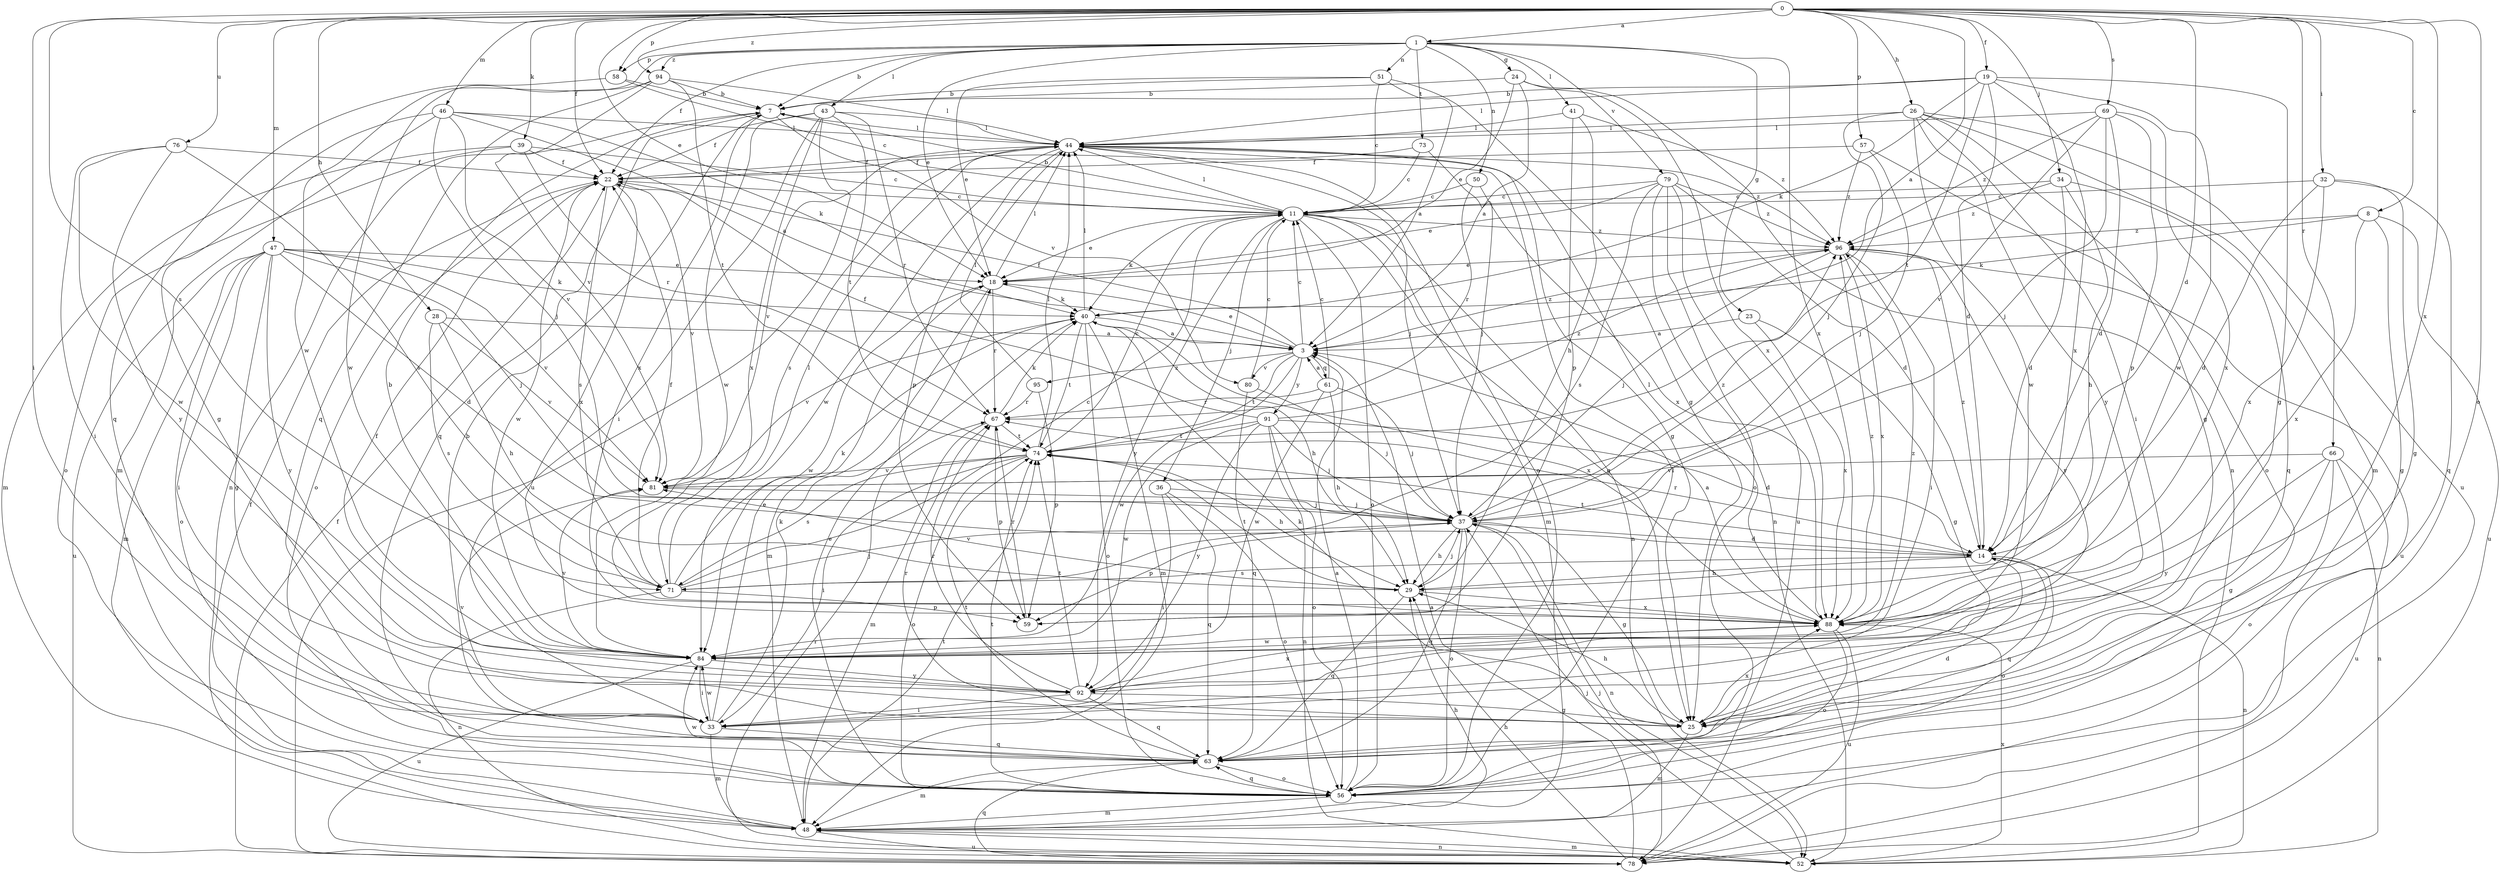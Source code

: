 strict digraph  {
0;
1;
3;
7;
8;
11;
14;
18;
19;
22;
23;
24;
25;
26;
28;
29;
32;
33;
34;
36;
37;
39;
40;
41;
43;
44;
46;
47;
48;
50;
51;
52;
56;
57;
58;
59;
61;
63;
66;
67;
69;
71;
73;
74;
76;
78;
79;
80;
81;
84;
88;
91;
92;
94;
95;
96;
0 -> 1  [label=a];
0 -> 3  [label=a];
0 -> 8  [label=c];
0 -> 14  [label=d];
0 -> 18  [label=e];
0 -> 19  [label=f];
0 -> 22  [label=f];
0 -> 26  [label=h];
0 -> 28  [label=h];
0 -> 32  [label=i];
0 -> 33  [label=i];
0 -> 34  [label=j];
0 -> 39  [label=k];
0 -> 46  [label=m];
0 -> 47  [label=m];
0 -> 56  [label=o];
0 -> 57  [label=p];
0 -> 58  [label=p];
0 -> 66  [label=r];
0 -> 69  [label=s];
0 -> 71  [label=s];
0 -> 76  [label=u];
0 -> 88  [label=x];
0 -> 94  [label=z];
1 -> 7  [label=b];
1 -> 18  [label=e];
1 -> 22  [label=f];
1 -> 23  [label=g];
1 -> 24  [label=g];
1 -> 41  [label=l];
1 -> 43  [label=l];
1 -> 50  [label=n];
1 -> 51  [label=n];
1 -> 58  [label=p];
1 -> 73  [label=t];
1 -> 79  [label=v];
1 -> 84  [label=w];
1 -> 88  [label=x];
1 -> 94  [label=z];
3 -> 11  [label=c];
3 -> 18  [label=e];
3 -> 22  [label=f];
3 -> 61  [label=q];
3 -> 74  [label=t];
3 -> 80  [label=v];
3 -> 84  [label=w];
3 -> 91  [label=y];
3 -> 95  [label=z];
3 -> 96  [label=z];
7 -> 44  [label=l];
7 -> 52  [label=n];
7 -> 63  [label=q];
7 -> 80  [label=v];
7 -> 88  [label=x];
8 -> 25  [label=g];
8 -> 40  [label=k];
8 -> 78  [label=u];
8 -> 88  [label=x];
8 -> 96  [label=z];
11 -> 7  [label=b];
11 -> 18  [label=e];
11 -> 25  [label=g];
11 -> 36  [label=j];
11 -> 40  [label=k];
11 -> 44  [label=l];
11 -> 48  [label=m];
11 -> 52  [label=n];
11 -> 56  [label=o];
11 -> 92  [label=y];
11 -> 96  [label=z];
14 -> 29  [label=h];
14 -> 52  [label=n];
14 -> 56  [label=o];
14 -> 63  [label=q];
14 -> 67  [label=r];
14 -> 71  [label=s];
14 -> 74  [label=t];
14 -> 96  [label=z];
18 -> 40  [label=k];
18 -> 44  [label=l];
18 -> 48  [label=m];
18 -> 67  [label=r];
18 -> 84  [label=w];
19 -> 7  [label=b];
19 -> 14  [label=d];
19 -> 25  [label=g];
19 -> 40  [label=k];
19 -> 44  [label=l];
19 -> 74  [label=t];
19 -> 84  [label=w];
19 -> 88  [label=x];
22 -> 11  [label=c];
22 -> 56  [label=o];
22 -> 71  [label=s];
22 -> 81  [label=v];
22 -> 84  [label=w];
22 -> 88  [label=x];
23 -> 3  [label=a];
23 -> 25  [label=g];
23 -> 88  [label=x];
24 -> 3  [label=a];
24 -> 7  [label=b];
24 -> 18  [label=e];
24 -> 52  [label=n];
24 -> 88  [label=x];
25 -> 29  [label=h];
25 -> 40  [label=k];
25 -> 48  [label=m];
25 -> 67  [label=r];
25 -> 88  [label=x];
26 -> 25  [label=g];
26 -> 33  [label=i];
26 -> 37  [label=j];
26 -> 44  [label=l];
26 -> 48  [label=m];
26 -> 78  [label=u];
26 -> 84  [label=w];
26 -> 92  [label=y];
28 -> 3  [label=a];
28 -> 29  [label=h];
28 -> 71  [label=s];
28 -> 81  [label=v];
29 -> 37  [label=j];
29 -> 63  [label=q];
29 -> 74  [label=t];
29 -> 81  [label=v];
29 -> 88  [label=x];
32 -> 11  [label=c];
32 -> 14  [label=d];
32 -> 25  [label=g];
32 -> 63  [label=q];
32 -> 88  [label=x];
33 -> 18  [label=e];
33 -> 40  [label=k];
33 -> 48  [label=m];
33 -> 63  [label=q];
33 -> 81  [label=v];
33 -> 84  [label=w];
34 -> 11  [label=c];
34 -> 14  [label=d];
34 -> 29  [label=h];
34 -> 63  [label=q];
34 -> 96  [label=z];
36 -> 33  [label=i];
36 -> 37  [label=j];
36 -> 56  [label=o];
36 -> 63  [label=q];
37 -> 14  [label=d];
37 -> 25  [label=g];
37 -> 29  [label=h];
37 -> 52  [label=n];
37 -> 56  [label=o];
37 -> 59  [label=p];
37 -> 63  [label=q];
37 -> 96  [label=z];
39 -> 11  [label=c];
39 -> 22  [label=f];
39 -> 48  [label=m];
39 -> 56  [label=o];
39 -> 67  [label=r];
40 -> 3  [label=a];
40 -> 29  [label=h];
40 -> 44  [label=l];
40 -> 48  [label=m];
40 -> 56  [label=o];
40 -> 74  [label=t];
40 -> 81  [label=v];
40 -> 88  [label=x];
41 -> 29  [label=h];
41 -> 44  [label=l];
41 -> 59  [label=p];
41 -> 96  [label=z];
43 -> 22  [label=f];
43 -> 33  [label=i];
43 -> 44  [label=l];
43 -> 67  [label=r];
43 -> 74  [label=t];
43 -> 78  [label=u];
43 -> 84  [label=w];
43 -> 88  [label=x];
44 -> 22  [label=f];
44 -> 25  [label=g];
44 -> 37  [label=j];
44 -> 56  [label=o];
44 -> 59  [label=p];
44 -> 71  [label=s];
44 -> 81  [label=v];
44 -> 84  [label=w];
44 -> 96  [label=z];
46 -> 3  [label=a];
46 -> 25  [label=g];
46 -> 37  [label=j];
46 -> 40  [label=k];
46 -> 44  [label=l];
46 -> 48  [label=m];
46 -> 81  [label=v];
47 -> 14  [label=d];
47 -> 18  [label=e];
47 -> 25  [label=g];
47 -> 33  [label=i];
47 -> 37  [label=j];
47 -> 40  [label=k];
47 -> 48  [label=m];
47 -> 56  [label=o];
47 -> 78  [label=u];
47 -> 81  [label=v];
47 -> 92  [label=y];
48 -> 22  [label=f];
48 -> 29  [label=h];
48 -> 52  [label=n];
48 -> 74  [label=t];
48 -> 78  [label=u];
50 -> 11  [label=c];
50 -> 67  [label=r];
50 -> 88  [label=x];
51 -> 3  [label=a];
51 -> 7  [label=b];
51 -> 11  [label=c];
51 -> 18  [label=e];
51 -> 25  [label=g];
52 -> 37  [label=j];
52 -> 48  [label=m];
52 -> 67  [label=r];
52 -> 88  [label=x];
56 -> 3  [label=a];
56 -> 18  [label=e];
56 -> 44  [label=l];
56 -> 48  [label=m];
56 -> 63  [label=q];
56 -> 74  [label=t];
56 -> 84  [label=w];
57 -> 22  [label=f];
57 -> 37  [label=j];
57 -> 56  [label=o];
57 -> 96  [label=z];
58 -> 7  [label=b];
58 -> 11  [label=c];
58 -> 63  [label=q];
59 -> 67  [label=r];
61 -> 3  [label=a];
61 -> 11  [label=c];
61 -> 29  [label=h];
61 -> 37  [label=j];
61 -> 67  [label=r];
61 -> 84  [label=w];
63 -> 7  [label=b];
63 -> 14  [label=d];
63 -> 48  [label=m];
63 -> 56  [label=o];
63 -> 74  [label=t];
66 -> 25  [label=g];
66 -> 52  [label=n];
66 -> 56  [label=o];
66 -> 78  [label=u];
66 -> 81  [label=v];
66 -> 92  [label=y];
67 -> 40  [label=k];
67 -> 48  [label=m];
67 -> 59  [label=p];
67 -> 74  [label=t];
69 -> 14  [label=d];
69 -> 37  [label=j];
69 -> 44  [label=l];
69 -> 59  [label=p];
69 -> 81  [label=v];
69 -> 88  [label=x];
69 -> 96  [label=z];
71 -> 11  [label=c];
71 -> 22  [label=f];
71 -> 37  [label=j];
71 -> 40  [label=k];
71 -> 44  [label=l];
71 -> 52  [label=n];
71 -> 59  [label=p];
73 -> 11  [label=c];
73 -> 22  [label=f];
73 -> 37  [label=j];
74 -> 11  [label=c];
74 -> 29  [label=h];
74 -> 33  [label=i];
74 -> 44  [label=l];
74 -> 56  [label=o];
74 -> 71  [label=s];
74 -> 81  [label=v];
76 -> 22  [label=f];
76 -> 33  [label=i];
76 -> 71  [label=s];
76 -> 84  [label=w];
76 -> 92  [label=y];
78 -> 3  [label=a];
78 -> 22  [label=f];
78 -> 29  [label=h];
78 -> 37  [label=j];
78 -> 63  [label=q];
79 -> 11  [label=c];
79 -> 14  [label=d];
79 -> 18  [label=e];
79 -> 52  [label=n];
79 -> 56  [label=o];
79 -> 71  [label=s];
79 -> 78  [label=u];
79 -> 96  [label=z];
80 -> 11  [label=c];
80 -> 37  [label=j];
80 -> 63  [label=q];
81 -> 37  [label=j];
84 -> 7  [label=b];
84 -> 33  [label=i];
84 -> 78  [label=u];
84 -> 81  [label=v];
84 -> 92  [label=y];
84 -> 96  [label=z];
88 -> 3  [label=a];
88 -> 44  [label=l];
88 -> 56  [label=o];
88 -> 78  [label=u];
88 -> 84  [label=w];
88 -> 96  [label=z];
91 -> 14  [label=d];
91 -> 22  [label=f];
91 -> 37  [label=j];
91 -> 52  [label=n];
91 -> 56  [label=o];
91 -> 74  [label=t];
91 -> 84  [label=w];
91 -> 92  [label=y];
91 -> 96  [label=z];
92 -> 22  [label=f];
92 -> 25  [label=g];
92 -> 33  [label=i];
92 -> 63  [label=q];
92 -> 67  [label=r];
92 -> 74  [label=t];
92 -> 88  [label=x];
94 -> 7  [label=b];
94 -> 44  [label=l];
94 -> 63  [label=q];
94 -> 74  [label=t];
94 -> 81  [label=v];
94 -> 84  [label=w];
95 -> 44  [label=l];
95 -> 59  [label=p];
95 -> 67  [label=r];
96 -> 18  [label=e];
96 -> 33  [label=i];
96 -> 37  [label=j];
96 -> 78  [label=u];
96 -> 88  [label=x];
96 -> 92  [label=y];
}
